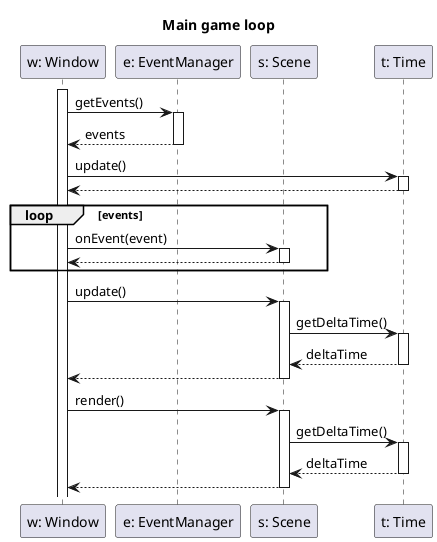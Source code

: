 @startuml game-loop.png
title Main game loop

participant "w: Window" as window
participant "e: EventManager" as events
participant "s: Scene" as scene
participant "t: Time" as time

activate window
    window -> events : getEvents()
    activate events
        window <-- events: events
    deactivate events
    
    window -> time: update()
    activate time
        window <-- time
    deactivate time

    loop events
        window -> scene: onEvent(event)
        activate scene
            window <-- scene
        deactivate scene
    end

    window -> scene: update()
    activate scene
        scene -> time: getDeltaTime()
        activate time
            scene <-- time: deltaTime
        deactivate time
        window <-- scene
    deactivate scene

    window -> scene: render()
    activate scene
        scene -> time: getDeltaTime()
        activate time
            scene <-- time: deltaTime
        deactivate time
        window <-- scene
    deactivate scene

@enduml